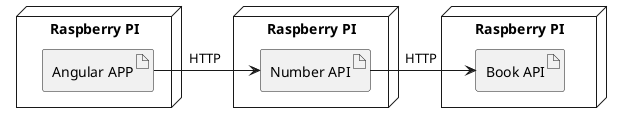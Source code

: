 @startuml

node "Raspberry PI" as piclient {
    artifact "Angular APP" as angular
}

node "Raspberry PI" as piserver {
    artifact "Number API" as numberapi
}

node "Raspberry PI" as piserver2 {
    artifact "Book API" as bookapi
}

angular -> numberapi: "     HTTP      "
numberapi -> bookapi: "     HTTP      "
@enduml
